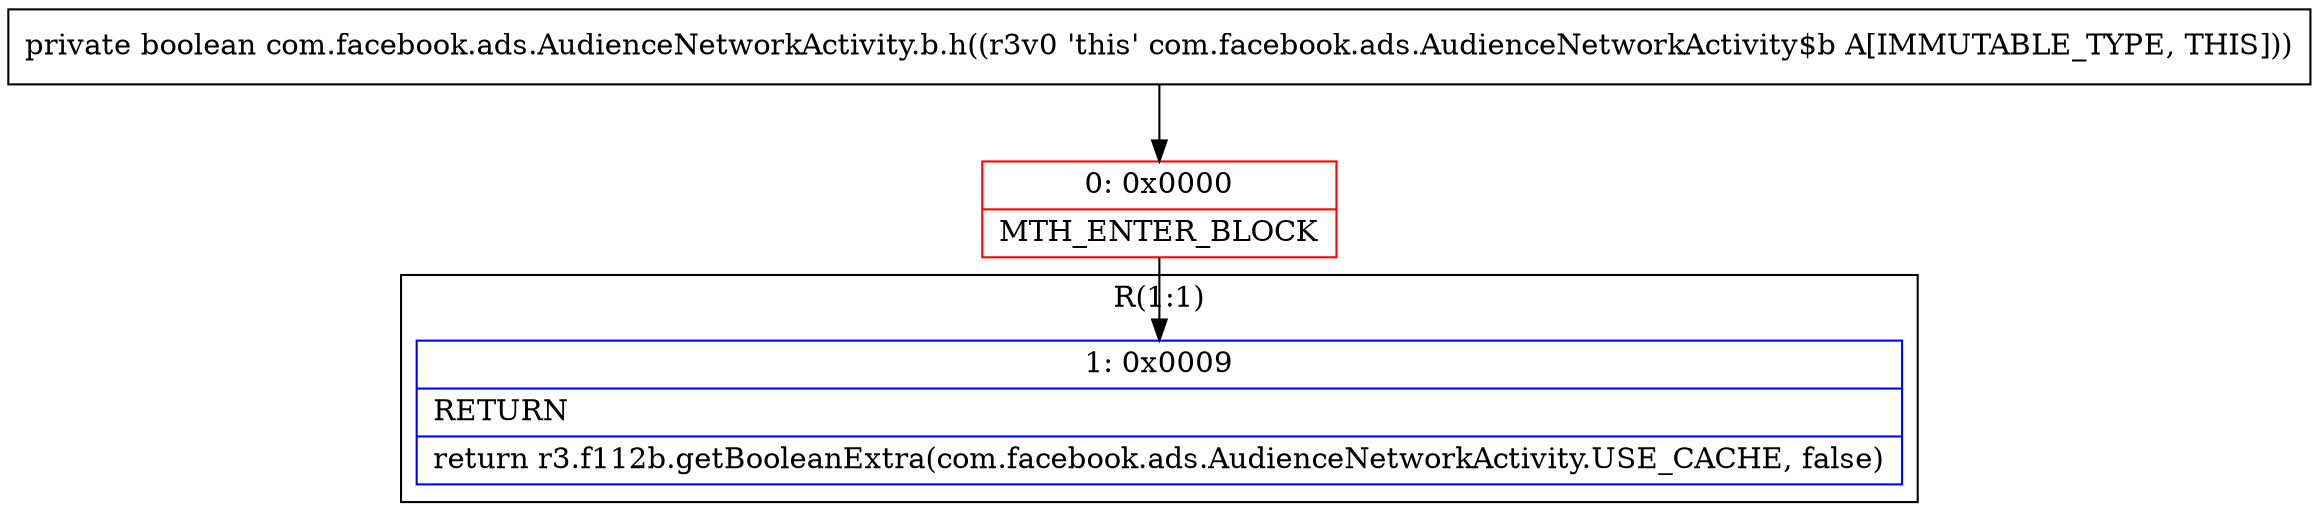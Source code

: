 digraph "CFG forcom.facebook.ads.AudienceNetworkActivity.b.h()Z" {
subgraph cluster_Region_1132333186 {
label = "R(1:1)";
node [shape=record,color=blue];
Node_1 [shape=record,label="{1\:\ 0x0009|RETURN\l|return r3.f112b.getBooleanExtra(com.facebook.ads.AudienceNetworkActivity.USE_CACHE, false)\l}"];
}
Node_0 [shape=record,color=red,label="{0\:\ 0x0000|MTH_ENTER_BLOCK\l}"];
MethodNode[shape=record,label="{private boolean com.facebook.ads.AudienceNetworkActivity.b.h((r3v0 'this' com.facebook.ads.AudienceNetworkActivity$b A[IMMUTABLE_TYPE, THIS])) }"];
MethodNode -> Node_0;
Node_0 -> Node_1;
}


